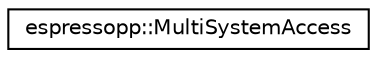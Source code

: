 digraph G
{
  edge [fontname="Helvetica",fontsize="10",labelfontname="Helvetica",labelfontsize="10"];
  node [fontname="Helvetica",fontsize="10",shape=record];
  rankdir="LR";
  Node1 [label="espressopp::MultiSystemAccess",height=0.2,width=0.4,color="black", fillcolor="white", style="filled",URL="$classespressopp_1_1MultiSystemAccess.html",tooltip="Common base class for all classes that need access to multiple systems."];
}
